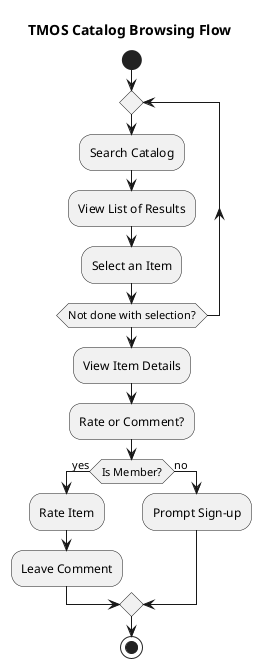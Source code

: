 @startuml
title TMOS Catalog Browsing Flow

start

repeat
  :Search Catalog;
  :View List of Results;
  :Select an Item;
repeat while (Not done with selection?)

:View Item Details;
:Rate or Comment?;

if (Is Member?) then (yes)
  :Rate Item;
  :Leave Comment;
else (no)
  :Prompt Sign-up;
endif

stop
@enduml
